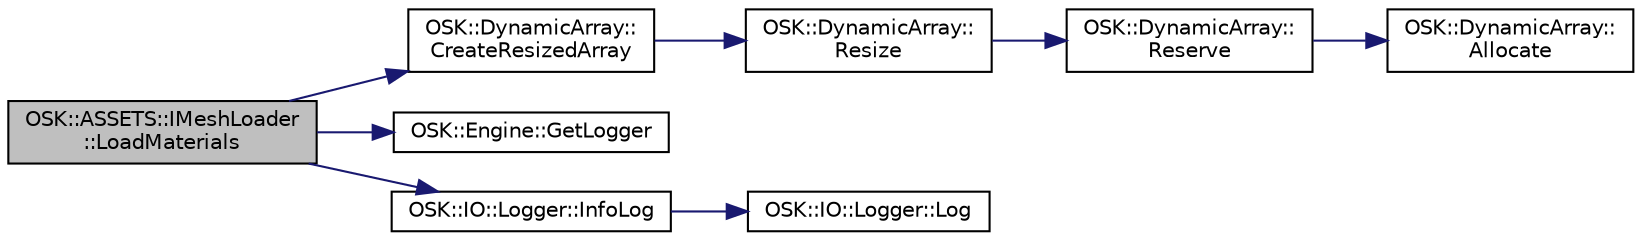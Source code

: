 digraph "OSK::ASSETS::IMeshLoader::LoadMaterials"
{
 // LATEX_PDF_SIZE
  edge [fontname="Helvetica",fontsize="10",labelfontname="Helvetica",labelfontsize="10"];
  node [fontname="Helvetica",fontsize="10",shape=record];
  rankdir="LR";
  Node1 [label="OSK::ASSETS::IMeshLoader\l::LoadMaterials",height=0.2,width=0.4,color="black", fillcolor="grey75", style="filled", fontcolor="black",tooltip="Carga todos los materiales usados en el modelo 3D."];
  Node1 -> Node2 [color="midnightblue",fontsize="10",style="solid"];
  Node2 [label="OSK::DynamicArray::\lCreateResizedArray",height=0.2,width=0.4,color="black", fillcolor="white", style="filled",URL="$class_o_s_k_1_1_dynamic_array.html#a6560c13598111f1aa6b53357ae120116",tooltip="Crea un DynamicArray con un número de elementos ya creados e insertados."];
  Node2 -> Node3 [color="midnightblue",fontsize="10",style="solid"];
  Node3 [label="OSK::DynamicArray::\lResize",height=0.2,width=0.4,color="black", fillcolor="white", style="filled",URL="$class_o_s_k_1_1_dynamic_array.html#adcbd5bb6ce88469bc9e6f65be06ceae6",tooltip="Cambia el tamaño del array. Los datos se conservan, siempre que se pueda. Se añaden elementos hasta q..."];
  Node3 -> Node4 [color="midnightblue",fontsize="10",style="solid"];
  Node4 [label="OSK::DynamicArray::\lReserve",height=0.2,width=0.4,color="black", fillcolor="white", style="filled",URL="$class_o_s_k_1_1_dynamic_array.html#a34323ddf4963e2097def5d8c3f80c08e",tooltip="Cambia el tamaño del array. Los datos se conservan, siempre que se pueda."];
  Node4 -> Node5 [color="midnightblue",fontsize="10",style="solid"];
  Node5 [label="OSK::DynamicArray::\lAllocate",height=0.2,width=0.4,color="black", fillcolor="white", style="filled",URL="$class_o_s_k_1_1_dynamic_array.html#acf322bf27bf4bfd581079500c67171a6",tooltip="Reserva espacio para 'size' elementos. Preserva los elementos anteriores."];
  Node1 -> Node6 [color="midnightblue",fontsize="10",style="solid"];
  Node6 [label="OSK::Engine::GetLogger",height=0.2,width=0.4,color="black", fillcolor="white", style="filled",URL="$class_o_s_k_1_1_engine.html#ac39b79a3e665381630f6c710f3772a2b",tooltip=" "];
  Node1 -> Node7 [color="midnightblue",fontsize="10",style="solid"];
  Node7 [label="OSK::IO::Logger::InfoLog",height=0.2,width=0.4,color="black", fillcolor="white", style="filled",URL="$class_o_s_k_1_1_i_o_1_1_logger.html#a3d2a88ffa05f6a74f9d669f1182bacca",tooltip="Manda un mensaje de información."];
  Node7 -> Node8 [color="midnightblue",fontsize="10",style="solid"];
  Node8 [label="OSK::IO::Logger::Log",height=0.2,width=0.4,color="black", fillcolor="white", style="filled",URL="$class_o_s_k_1_1_i_o_1_1_logger.html#ac2af30faaa120261990f4deb1b566e7b",tooltip="Manda un mensaje por el logger."];
}
